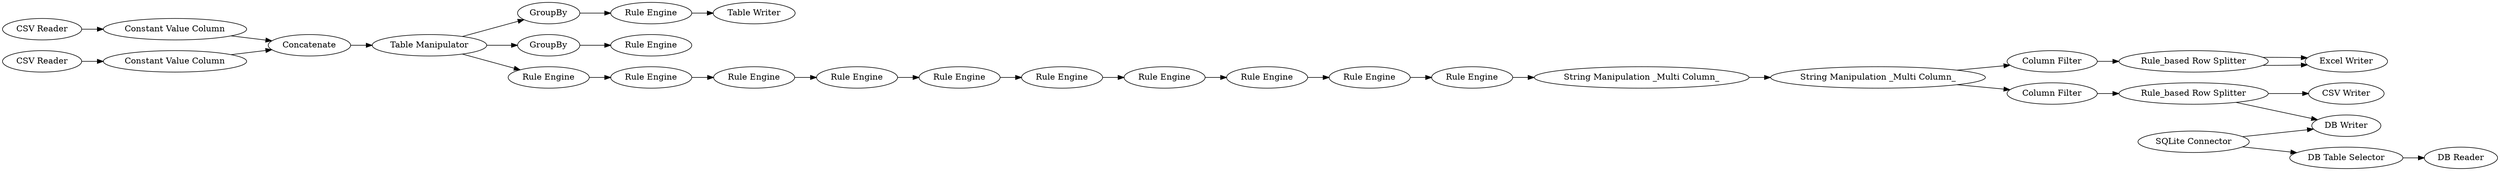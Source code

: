 digraph {
	1 [label="CSV Reader"]
	2 [label="CSV Reader"]
	3 [label=Concatenate]
	4 [label="Constant Value Column"]
	5 [label="Constant Value Column"]
	6 [label="Table Manipulator"]
	7 [label=GroupBy]
	8 [label="Rule Engine"]
	9 [label="Table Writer"]
	10 [label=GroupBy]
	11 [label="Rule Engine"]
	12 [label="Rule Engine"]
	13 [label="Rule Engine"]
	14 [label="Rule Engine"]
	15 [label="Rule Engine"]
	16 [label="Rule Engine"]
	17 [label="Rule Engine"]
	18 [label="Rule Engine"]
	19 [label="Rule Engine"]
	20 [label="Rule Engine"]
	21 [label="Rule Engine"]
	22 [label="String Manipulation _Multi Column_"]
	23 [label="String Manipulation _Multi Column_"]
	24 [label="Rule_based Row Splitter"]
	26 [label="CSV Writer"]
	27 [label="Column Filter"]
	28 [label="Column Filter"]
	29 [label="Excel Writer"]
	30 [label="Rule_based Row Splitter"]
	32 [label="SQLite Connector"]
	33 [label="DB Writer"]
	34 [label="DB Table Selector"]
	35 [label="DB Reader"]
	1 -> 5
	2 -> 4
	3 -> 6
	4 -> 3
	5 -> 3
	6 -> 7
	6 -> 10
	6 -> 11
	7 -> 8
	8 -> 9
	10 -> 13
	11 -> 12
	12 -> 14
	14 -> 15
	15 -> 16
	16 -> 17
	17 -> 18
	18 -> 19
	19 -> 20
	20 -> 21
	21 -> 22
	22 -> 23
	23 -> 28
	23 -> 27
	24 -> 26
	24 -> 33
	27 -> 30
	28 -> 24
	30 -> 29
	30 -> 29
	32 -> 33
	32 -> 34
	34 -> 35
	rankdir=LR
}
